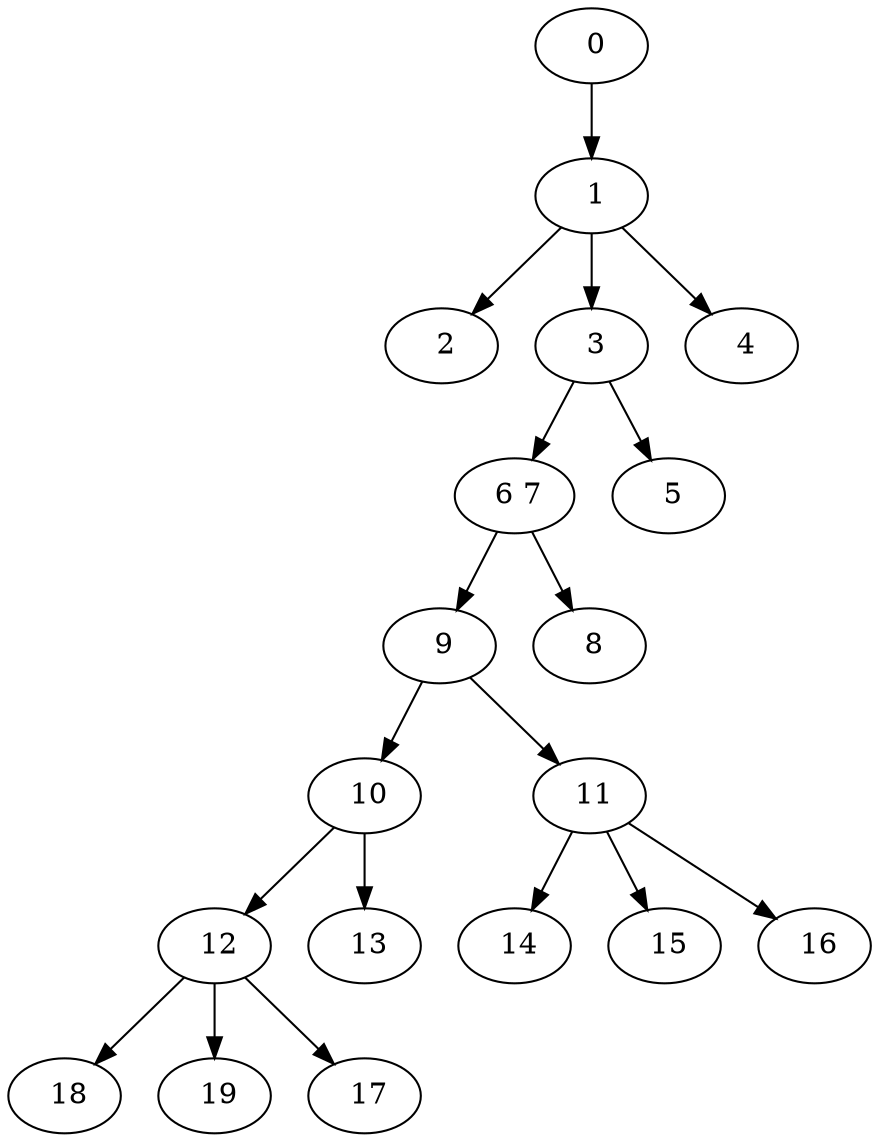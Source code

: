 digraph mytree {
" 0" -> " 1";
" 1" -> " 2";
" 1" -> " 3";
" 1" -> " 4";
" 2";
" 3" -> " 6 7";
" 3" -> " 5";
" 4";
" 9" -> " 10";
" 9" -> " 11";
" 6 7" -> " 9";
" 6 7" -> " 8";
" 10" -> " 12";
" 10" -> " 13";
" 12" -> " 18";
" 12" -> " 19";
" 12" -> " 17";
" 13";
" 11" -> " 14";
" 11" -> " 15";
" 11" -> " 16";
" 14";
" 15";
" 16";
" 18";
" 19";
" 8";
" 5";
" 17";
}
